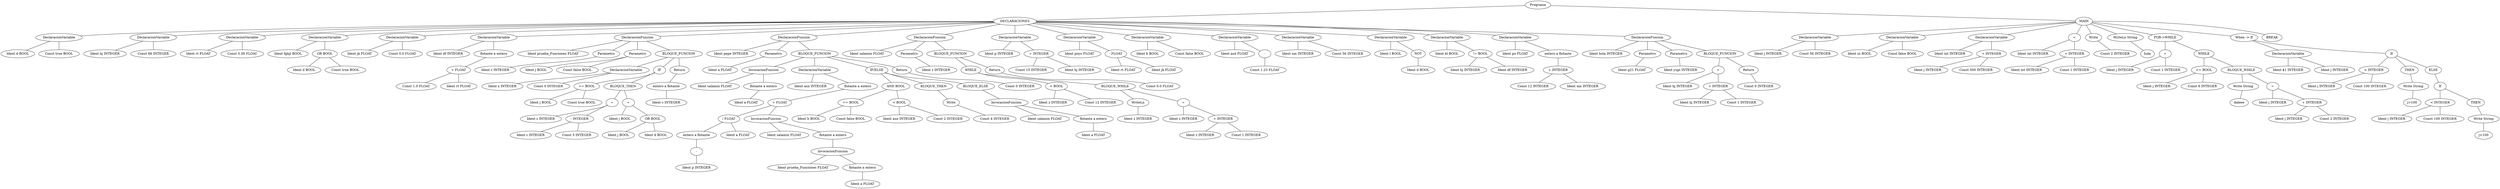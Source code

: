 graph G {208 [label="Programa"]
209 [label="DECLARACIONES"]
208 -- 209
210 [label="DeclaracionVariable"]
209 -- 210
211 [label="Ident d BOOL"]
210 -- 211
212 [label="Const true BOOL"]
210 -- 212
213 [label="DeclaracionVariable"]
209 -- 213
214 [label="Ident hj INTEGER"]
213 -- 214
215 [label="Const 66 INTEGER"]
213 -- 215
216 [label="DeclaracionVariable"]
209 -- 216
217 [label="Ident rt FLOAT"]
216 -- 217
218 [label="Const 5.56 FLOAT"]
216 -- 218
219 [label="DeclaracionVariable"]
209 -- 219
220 [label="Ident fghjl BOOL"]
219 -- 220
221 [label="OR BOOL"]
219 -- 221
222 [label="Ident d BOOL"]
221 -- 222
223 [label="Const true BOOL"]
221 -- 223
224 [label="DeclaracionVariable"]
209 -- 224
225 [label="Ident jk FLOAT"]
224 -- 225
226 [label="Const 0.0 FLOAT"]
224 -- 226
227 [label="DeclaracionVariable"]
209 -- 227
228 [label="Ident df INTEGER"]
227 -- 228
229 [label="flotante a entero"]
227 -- 229
230 [label="+ FLOAT"]
229 -- 230
231 [label="Const 1.0 FLOAT"]
230 -- 231
232 [label="Ident rt FLOAT"]
230 -- 232
233 [label="DeclaracionFuncion"]
209 -- 233
234 [label="Ident prueba_Funciones FLOAT"]
233 -- 234
235 [label="Parametro"]
233 -- 235
236 [label="Ident c INTEGER"]
235 -- 236
237 [label="Parametro"]
233 -- 237
238 [label="Ident j BOOL"]
237 -- 238
239 [label="Const false BOOL"]
237 -- 239
240 [label="BLOQUE_FUNCION"]
233 -- 240
241 [label="DeclaracionVariable"]
240 -- 241
242 [label="Ident x INTEGER"]
241 -- 242
243 [label="Const 0 INTEGER"]
241 -- 243
244 [label="IF"]
240 -- 244
245 [label="== BOOL"]
244 -- 245
246 [label="Ident j BOOL"]
245 -- 246
247 [label="Const true BOOL"]
245 -- 247
248 [label="BLOQUE_THEN"]
244 -- 248
249 [label="="]
248 -- 249
250 [label="Ident c INTEGER"]
249 -- 250
251 [label="- INTEGER"]
249 -- 251
252 [label="Ident c INTEGER"]
251 -- 252
253 [label="Const 5 INTEGER"]
251 -- 253
254 [label="="]
248 -- 254
255 [label="Ident j BOOL"]
254 -- 255
256 [label="OR BOOL"]
254 -- 256
257 [label="Ident j BOOL"]
256 -- 257
258 [label="Ident d BOOL"]
256 -- 258
259 [label="Return"]
240 -- 259
260 [label="entero a flotante"]
259 -- 260
261 [label="Ident c INTEGER"]
260 -- 261
262 [label="DeclaracionFuncion"]
209 -- 262
263 [label="Ident pepe INTEGER"]
262 -- 263
264 [label="Parametro"]
262 -- 264
265 [label="Ident a FLOAT"]
264 -- 265
266 [label="BLOQUE_FUNCION"]
262 -- 266
267 [label="InvocacionFuncion"]
266 -- 267
268 [label="Ident salamin FLOAT"]
267 -- 268
269 [label="flotante a entero"]
267 -- 269
270 [label="Ident a FLOAT"]
269 -- 270
271 [label="DeclaracionVariable"]
266 -- 271
272 [label="Ident aux INTEGER"]
271 -- 272
273 [label="flotante a entero"]
271 -- 273
274 [label="+ FLOAT"]
273 -- 274
275 [label="/ FLOAT"]
274 -- 275
276 [label="entero a flotante"]
275 -- 276
277 [label="-"]
276 -- 277
278 [label="Ident p INTEGER"]
277 -- 278
279 [label="Ident a FLOAT"]
275 -- 279
280 [label="InvocacionFuncion"]
274 -- 280
281 [label="Ident salamin FLOAT"]
280 -- 281
282 [label="flotante a entero"]
280 -- 282
283 [label="InvocacionFuncion"]
282 -- 283
284 [label="Ident prueba_Funciones FLOAT"]
283 -- 284
285 [label="flotante a entero"]
283 -- 285
286 [label="Ident a FLOAT"]
285 -- 286
287 [label="IF/ELSE"]
266 -- 287
288 [label="AND BOOL"]
287 -- 288
289 [label="== BOOL"]
288 -- 289
290 [label="Ident b BOOL"]
289 -- 290
291 [label="Const false BOOL"]
289 -- 291
292 [label="< BOOL"]
288 -- 292
293 [label="Ident aux INTEGER"]
292 -- 293
294 [label="Const 2 INTEGER"]
292 -- 294
295 [label="BLOQUE_THEN"]
287 -- 295
296 [label="Write"]
295 -- 296
297 [label="Const 4 INTEGER"]
296 -- 297
298 [label="BLOQUE_ELSE"]
287 -- 298
299 [label="InvocacionFuncion"]
298 -- 299
300 [label="Ident salamin FLOAT"]
299 -- 300
301 [label="flotante a entero"]
299 -- 301
302 [label="Ident a FLOAT"]
301 -- 302
303 [label="Return"]
266 -- 303
304 [label="Const 0 INTEGER"]
303 -- 304
305 [label="DeclaracionFuncion"]
209 -- 305
306 [label="Ident salamin FLOAT"]
305 -- 306
307 [label="Parametro"]
305 -- 307
308 [label="Ident z INTEGER"]
307 -- 308
309 [label="BLOQUE_FUNCION"]
305 -- 309
310 [label="WHILE"]
309 -- 310
311 [label="< BOOL"]
310 -- 311
312 [label="Ident z INTEGER"]
311 -- 312
313 [label="Const 12 INTEGER"]
311 -- 313
314 [label="BLOQUE_WHILE"]
310 -- 314
315 [label="WriteLn"]
314 -- 315
316 [label="Ident z INTEGER"]
315 -- 316
317 [label="="]
314 -- 317
318 [label="Ident z INTEGER"]
317 -- 318
319 [label="+ INTEGER"]
317 -- 319
320 [label="Ident z INTEGER"]
319 -- 320
321 [label="Const 1 INTEGER"]
319 -- 321
322 [label="Return"]
309 -- 322
323 [label="Const 0.0 FLOAT"]
322 -- 323
324 [label="DeclaracionVariable"]
209 -- 324
325 [label="Ident p INTEGER"]
324 -- 325
326 [label="+ INTEGER"]
324 -- 326
327 [label="Const 15 INTEGER"]
326 -- 327
328 [label="Ident hj INTEGER"]
326 -- 328
329 [label="DeclaracionVariable"]
209 -- 329
330 [label="Ident poyo FLOAT"]
329 -- 330
331 [label="- FLOAT"]
329 -- 331
332 [label="Ident rt FLOAT"]
331 -- 332
333 [label="Ident jk FLOAT"]
331 -- 333
334 [label="DeclaracionVariable"]
209 -- 334
335 [label="Ident b BOOL"]
334 -- 335
336 [label="Const false BOOL"]
334 -- 336
337 [label="DeclaracionVariable"]
209 -- 337
338 [label="Ident asd FLOAT"]
337 -- 338
339 [label="-"]
337 -- 339
340 [label="Const 1.23 FLOAT"]
339 -- 340
341 [label="DeclaracionVariable"]
209 -- 341
342 [label="Ident nm INTEGER"]
341 -- 342
343 [label="Const 56 INTEGER"]
341 -- 343
344 [label="DeclaracionVariable"]
209 -- 344
345 [label="Ident l BOOL"]
344 -- 345
346 [label="NOT"]
344 -- 346
347 [label="Ident d BOOL"]
346 -- 347
348 [label="DeclaracionVariable"]
209 -- 348
349 [label="Ident kl BOOL"]
348 -- 349
350 [label="!= BOOL"]
348 -- 350
351 [label="Ident hj INTEGER"]
350 -- 351
352 [label="Ident df INTEGER"]
350 -- 352
353 [label="DeclaracionVariable"]
209 -- 353
354 [label="Ident po FLOAT"]
353 -- 354
355 [label="entero a flotante"]
353 -- 355
356 [label="+ INTEGER"]
355 -- 356
357 [label="Const 12 INTEGER"]
356 -- 357
358 [label="Ident nm INTEGER"]
356 -- 358
359 [label="DeclaracionFuncion"]
209 -- 359
360 [label="Ident hola INTEGER"]
359 -- 360
361 [label="Parametro"]
359 -- 361
362 [label="Ident g21 FLOAT"]
361 -- 362
363 [label="Parametro"]
359 -- 363
364 [label="Ident yupi INTEGER"]
363 -- 364
365 [label="BLOQUE_FUNCION"]
359 -- 365
366 [label="="]
365 -- 366
367 [label="Ident hj INTEGER"]
366 -- 367
368 [label="+ INTEGER"]
366 -- 368
369 [label="Ident hj INTEGER"]
368 -- 369
370 [label="Const 1 INTEGER"]
368 -- 370
371 [label="Return"]
365 -- 371
372 [label="Const 0 INTEGER"]
371 -- 372
373 [label="MAIN"]
208 -- 373
374 [label="DeclaracionVariable"]
373 -- 374
375 [label="Ident j INTEGER"]
374 -- 375
376 [label="Const 56 INTEGER"]
374 -- 376
377 [label="DeclaracionVariable"]
373 -- 377
378 [label="Ident zz BOOL"]
377 -- 378
379 [label="Const false BOOL"]
377 -- 379
380 [label="DeclaracionVariable"]
373 -- 380
381 [label="Ident int INTEGER"]
380 -- 381
382 [label="+ INTEGER"]
380 -- 382
383 [label="Ident j INTEGER"]
382 -- 383
384 [label="Const 500 INTEGER"]
382 -- 384
385 [label="="]
373 -- 385
386 [label="Ident int INTEGER"]
385 -- 386
387 [label="+ INTEGER"]
385 -- 387
388 [label="Ident int INTEGER"]
387 -- 388
389 [label="Const 1 INTEGER"]
387 -- 389
390 [label="Write"]
373 -- 390
391 [label="Const 2 INTEGER"]
390 -- 391
392 [label="WriteLn String"]
373 -- 392
393 [label="hola"]
392 -- 393
394 [label="FOR->WHILE"]
373 -- 394
395 [label="="]
394 -- 395
396 [label="Ident j INTEGER"]
395 -- 396
397 [label="Const 1 INTEGER"]
395 -- 397
398 [label="WHILE"]
394 -- 398
399 [label="<= BOOL"]
398 -- 399
400 [label="Ident j INTEGER"]
399 -- 400
401 [label="Const 6 INTEGER"]
399 -- 401
402 [label="BLOQUE_WHILE"]
398 -- 402
403 [label="Write String"]
402 -- 403
404 [label="daleee"]
403 -- 404
405 [label="="]
402 -- 405
406 [label="Ident j INTEGER"]
405 -- 406
407 [label="+ INTEGER"]
405 -- 407
408 [label="Ident j INTEGER"]
407 -- 408
409 [label="Const 2 INTEGER"]
407 -- 409
410 [label="When -> If"]
373 -- 410
411 [label="DeclaracionVariable"]
410 -- 411
412 [label="Ident $1 INTEGER"]
411 -- 412
413 [label="Ident j INTEGER"]
411 -- 413
414 [label="If"]
410 -- 414
415 [label="> INTEGER"]
414 -- 415
416 [label="Ident j INTEGER"]
415 -- 416
417 [label="Const 100 INTEGER"]
415 -- 417
418 [label="THEN"]
414 -- 418
419 [label="Write String"]
418 -- 419
420 [label="j>100"]
419 -- 420
421 [label="ELSE"]
414 -- 421
422 [label="If"]
421 -- 422
423 [label="< INTEGER"]
422 -- 423
424 [label="Ident j INTEGER"]
423 -- 424
425 [label="Const 100 INTEGER"]
423 -- 425
426 [label="THEN"]
422 -- 426
427 [label="Write String"]
426 -- 427
428 [label="j<100"]
427 -- 428
429 [label="BREAK"]
373 -- 429
}
